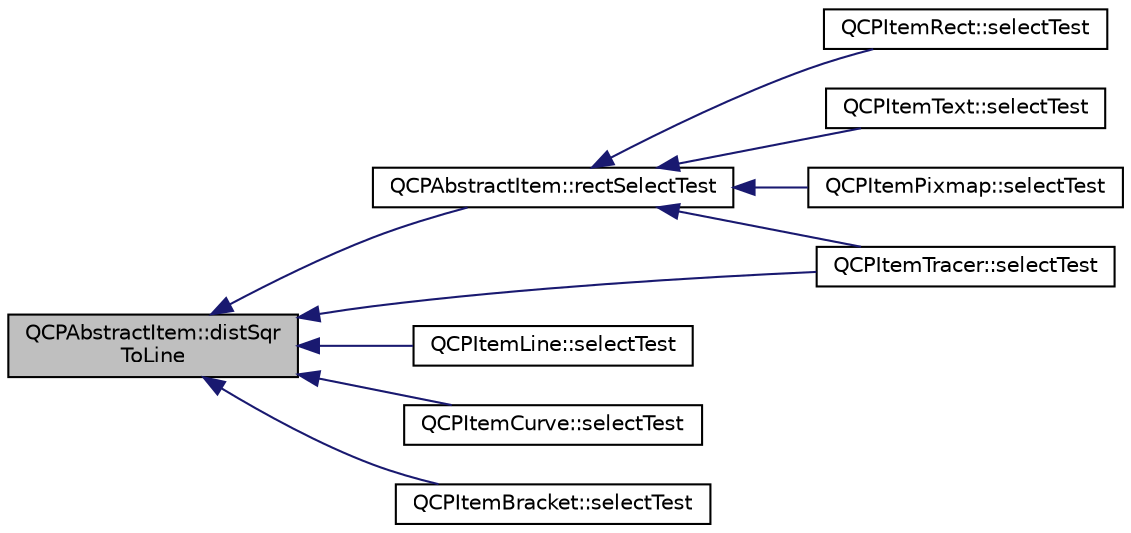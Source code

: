 digraph "QCPAbstractItem::distSqrToLine"
{
  edge [fontname="Helvetica",fontsize="10",labelfontname="Helvetica",labelfontsize="10"];
  node [fontname="Helvetica",fontsize="10",shape=record];
  rankdir="LR";
  Node112 [label="QCPAbstractItem::distSqr\lToLine",height=0.2,width=0.4,color="black", fillcolor="grey75", style="filled", fontcolor="black"];
  Node112 -> Node113 [dir="back",color="midnightblue",fontsize="10",style="solid",fontname="Helvetica"];
  Node113 [label="QCPAbstractItem::rectSelectTest",height=0.2,width=0.4,color="black", fillcolor="white", style="filled",URL="$da/d6a/class_q_c_p_abstract_item.html#a26aa3828d398e29116afee16216d6b36"];
  Node113 -> Node114 [dir="back",color="midnightblue",fontsize="10",style="solid",fontname="Helvetica"];
  Node114 [label="QCPItemRect::selectTest",height=0.2,width=0.4,color="black", fillcolor="white", style="filled",URL="$d9/dcc/class_q_c_p_item_rect.html#abe1a6091591d3bad5e4efab2331f99ec"];
  Node113 -> Node115 [dir="back",color="midnightblue",fontsize="10",style="solid",fontname="Helvetica"];
  Node115 [label="QCPItemText::selectTest",height=0.2,width=0.4,color="black", fillcolor="white", style="filled",URL="$d7/da0/class_q_c_p_item_text.html#aca74494fd5e769f331a6eb3e29f32916"];
  Node113 -> Node116 [dir="back",color="midnightblue",fontsize="10",style="solid",fontname="Helvetica"];
  Node116 [label="QCPItemPixmap::selectTest",height=0.2,width=0.4,color="black", fillcolor="white", style="filled",URL="$d7/dbd/class_q_c_p_item_pixmap.html#a7583a98ebd3f35d2ac5d6c05fad25a6c"];
  Node113 -> Node117 [dir="back",color="midnightblue",fontsize="10",style="solid",fontname="Helvetica"];
  Node117 [label="QCPItemTracer::selectTest",height=0.2,width=0.4,color="black", fillcolor="white", style="filled",URL="$d9/da3/class_q_c_p_item_tracer.html#ae1dc728384936184e7552a6d0d67fd75"];
  Node112 -> Node118 [dir="back",color="midnightblue",fontsize="10",style="solid",fontname="Helvetica"];
  Node118 [label="QCPItemLine::selectTest",height=0.2,width=0.4,color="black", fillcolor="white", style="filled",URL="$dd/d8c/class_q_c_p_item_line.html#ae6cc5183f568e5fa9d7827abe4d405b5"];
  Node112 -> Node119 [dir="back",color="midnightblue",fontsize="10",style="solid",fontname="Helvetica"];
  Node119 [label="QCPItemCurve::selectTest",height=0.2,width=0.4,color="black", fillcolor="white", style="filled",URL="$df/d63/class_q_c_p_item_curve.html#a8018b8b3fc552a44ba87ca4b64c1523f"];
  Node112 -> Node117 [dir="back",color="midnightblue",fontsize="10",style="solid",fontname="Helvetica"];
  Node112 -> Node120 [dir="back",color="midnightblue",fontsize="10",style="solid",fontname="Helvetica"];
  Node120 [label="QCPItemBracket::selectTest",height=0.2,width=0.4,color="black", fillcolor="white", style="filled",URL="$d2/d64/class_q_c_p_item_bracket.html#a971299aa6fef75730d6f10efdaf48616"];
}
